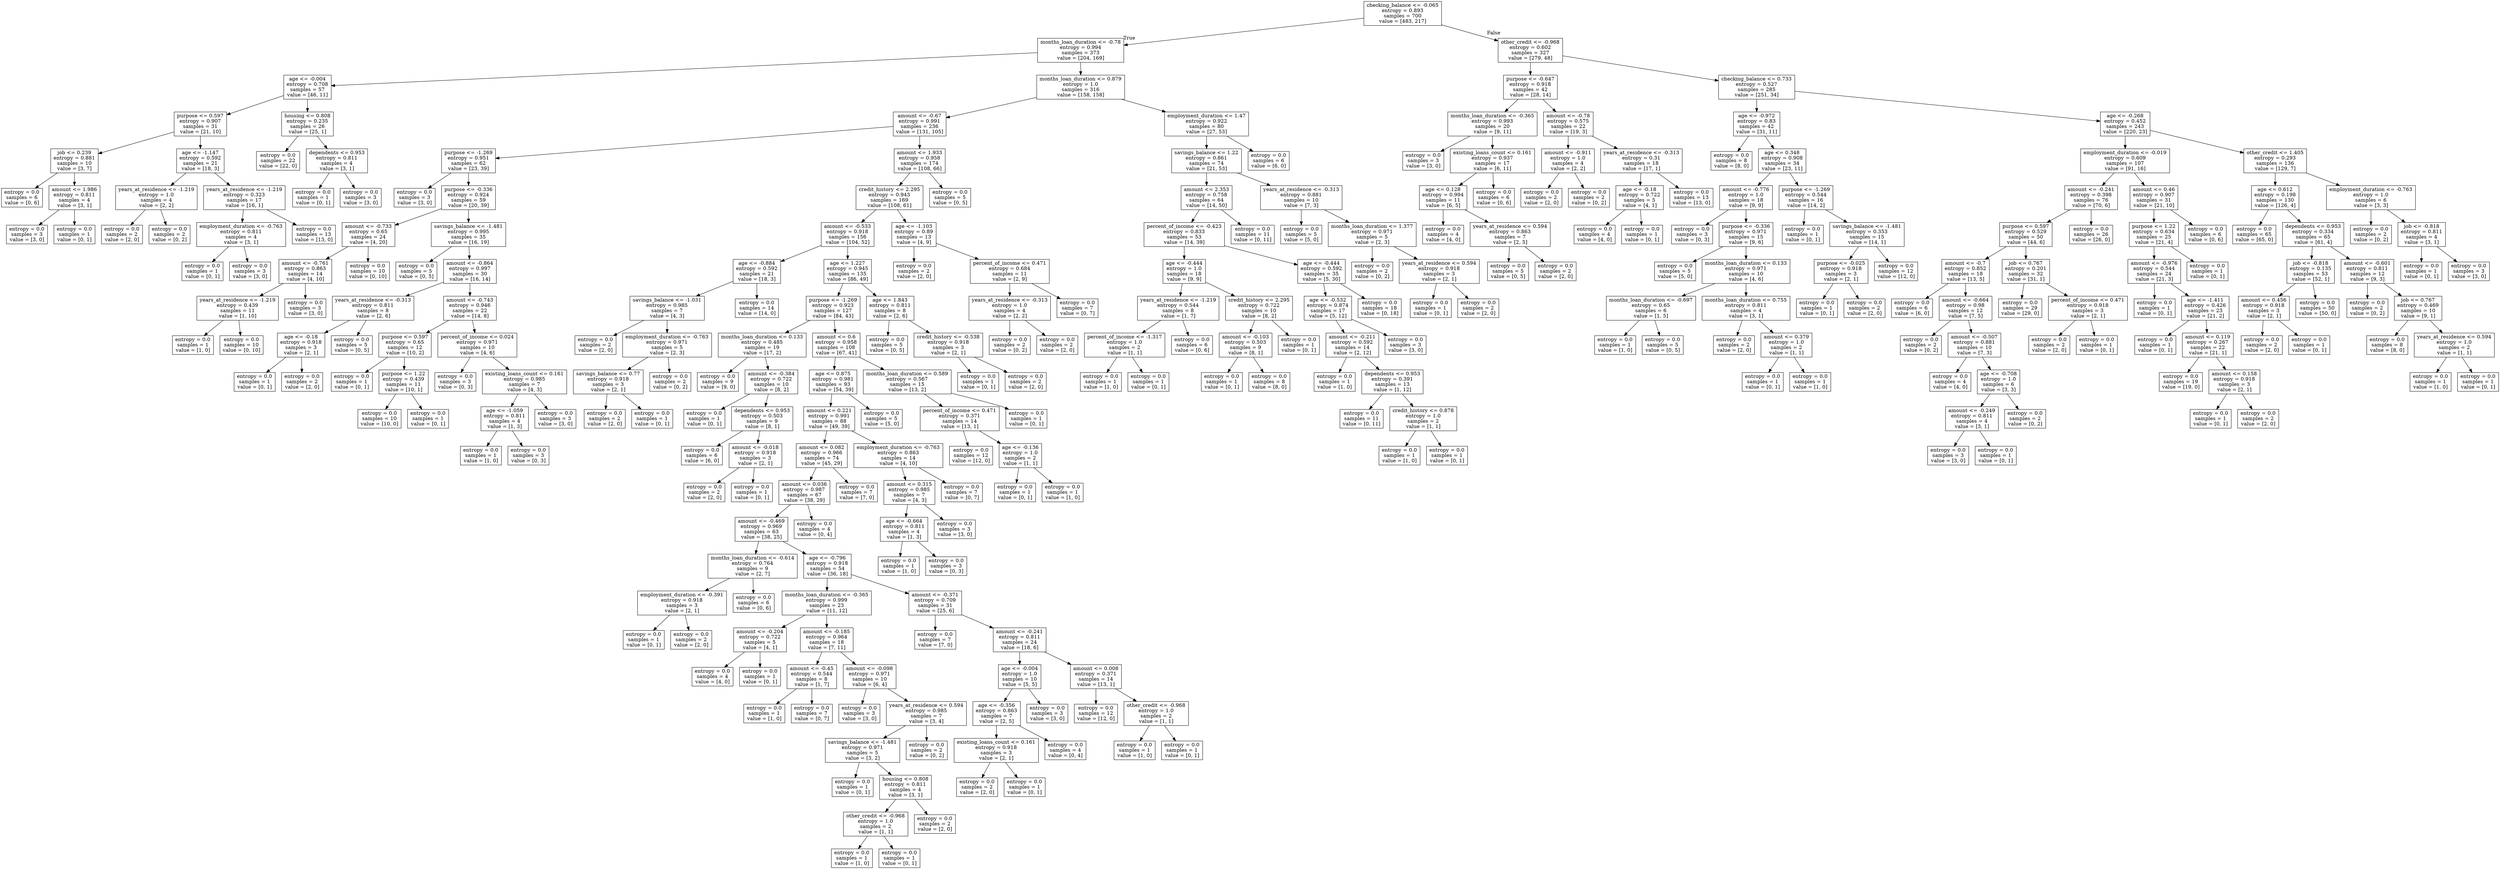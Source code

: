 digraph Tree {
node [shape=box] ;
0 [label="checking_balance <= -0.065\nentropy = 0.893\nsamples = 700\nvalue = [483, 217]"] ;
1 [label="months_loan_duration <= -0.78\nentropy = 0.994\nsamples = 373\nvalue = [204, 169]"] ;
0 -> 1 [labeldistance=2.5, labelangle=45, headlabel="True"] ;
2 [label="age <= -0.004\nentropy = 0.708\nsamples = 57\nvalue = [46, 11]"] ;
1 -> 2 ;
3 [label="purpose <= 0.597\nentropy = 0.907\nsamples = 31\nvalue = [21, 10]"] ;
2 -> 3 ;
4 [label="job <= 0.239\nentropy = 0.881\nsamples = 10\nvalue = [3, 7]"] ;
3 -> 4 ;
5 [label="entropy = 0.0\nsamples = 6\nvalue = [0, 6]"] ;
4 -> 5 ;
6 [label="amount <= 1.986\nentropy = 0.811\nsamples = 4\nvalue = [3, 1]"] ;
4 -> 6 ;
7 [label="entropy = 0.0\nsamples = 3\nvalue = [3, 0]"] ;
6 -> 7 ;
8 [label="entropy = 0.0\nsamples = 1\nvalue = [0, 1]"] ;
6 -> 8 ;
9 [label="age <= -1.147\nentropy = 0.592\nsamples = 21\nvalue = [18, 3]"] ;
3 -> 9 ;
10 [label="years_at_residence <= -1.219\nentropy = 1.0\nsamples = 4\nvalue = [2, 2]"] ;
9 -> 10 ;
11 [label="entropy = 0.0\nsamples = 2\nvalue = [2, 0]"] ;
10 -> 11 ;
12 [label="entropy = 0.0\nsamples = 2\nvalue = [0, 2]"] ;
10 -> 12 ;
13 [label="years_at_residence <= -1.219\nentropy = 0.323\nsamples = 17\nvalue = [16, 1]"] ;
9 -> 13 ;
14 [label="employment_duration <= -0.763\nentropy = 0.811\nsamples = 4\nvalue = [3, 1]"] ;
13 -> 14 ;
15 [label="entropy = 0.0\nsamples = 1\nvalue = [0, 1]"] ;
14 -> 15 ;
16 [label="entropy = 0.0\nsamples = 3\nvalue = [3, 0]"] ;
14 -> 16 ;
17 [label="entropy = 0.0\nsamples = 13\nvalue = [13, 0]"] ;
13 -> 17 ;
18 [label="housing <= 0.808\nentropy = 0.235\nsamples = 26\nvalue = [25, 1]"] ;
2 -> 18 ;
19 [label="entropy = 0.0\nsamples = 22\nvalue = [22, 0]"] ;
18 -> 19 ;
20 [label="dependents <= 0.953\nentropy = 0.811\nsamples = 4\nvalue = [3, 1]"] ;
18 -> 20 ;
21 [label="entropy = 0.0\nsamples = 1\nvalue = [0, 1]"] ;
20 -> 21 ;
22 [label="entropy = 0.0\nsamples = 3\nvalue = [3, 0]"] ;
20 -> 22 ;
23 [label="months_loan_duration <= 0.879\nentropy = 1.0\nsamples = 316\nvalue = [158, 158]"] ;
1 -> 23 ;
24 [label="amount <= -0.67\nentropy = 0.991\nsamples = 236\nvalue = [131, 105]"] ;
23 -> 24 ;
25 [label="purpose <= -1.269\nentropy = 0.951\nsamples = 62\nvalue = [23, 39]"] ;
24 -> 25 ;
26 [label="entropy = 0.0\nsamples = 3\nvalue = [3, 0]"] ;
25 -> 26 ;
27 [label="purpose <= -0.336\nentropy = 0.924\nsamples = 59\nvalue = [20, 39]"] ;
25 -> 27 ;
28 [label="amount <= -0.733\nentropy = 0.65\nsamples = 24\nvalue = [4, 20]"] ;
27 -> 28 ;
29 [label="amount <= -0.761\nentropy = 0.863\nsamples = 14\nvalue = [4, 10]"] ;
28 -> 29 ;
30 [label="years_at_residence <= -1.219\nentropy = 0.439\nsamples = 11\nvalue = [1, 10]"] ;
29 -> 30 ;
31 [label="entropy = 0.0\nsamples = 1\nvalue = [1, 0]"] ;
30 -> 31 ;
32 [label="entropy = 0.0\nsamples = 10\nvalue = [0, 10]"] ;
30 -> 32 ;
33 [label="entropy = 0.0\nsamples = 3\nvalue = [3, 0]"] ;
29 -> 33 ;
34 [label="entropy = 0.0\nsamples = 10\nvalue = [0, 10]"] ;
28 -> 34 ;
35 [label="savings_balance <= -1.481\nentropy = 0.995\nsamples = 35\nvalue = [16, 19]"] ;
27 -> 35 ;
36 [label="entropy = 0.0\nsamples = 5\nvalue = [0, 5]"] ;
35 -> 36 ;
37 [label="amount <= -0.864\nentropy = 0.997\nsamples = 30\nvalue = [16, 14]"] ;
35 -> 37 ;
38 [label="years_at_residence <= -0.313\nentropy = 0.811\nsamples = 8\nvalue = [2, 6]"] ;
37 -> 38 ;
39 [label="age <= -0.18\nentropy = 0.918\nsamples = 3\nvalue = [2, 1]"] ;
38 -> 39 ;
40 [label="entropy = 0.0\nsamples = 1\nvalue = [0, 1]"] ;
39 -> 40 ;
41 [label="entropy = 0.0\nsamples = 2\nvalue = [2, 0]"] ;
39 -> 41 ;
42 [label="entropy = 0.0\nsamples = 5\nvalue = [0, 5]"] ;
38 -> 42 ;
43 [label="amount <= -0.743\nentropy = 0.946\nsamples = 22\nvalue = [14, 8]"] ;
37 -> 43 ;
44 [label="purpose <= 0.597\nentropy = 0.65\nsamples = 12\nvalue = [10, 2]"] ;
43 -> 44 ;
45 [label="entropy = 0.0\nsamples = 1\nvalue = [0, 1]"] ;
44 -> 45 ;
46 [label="purpose <= 1.22\nentropy = 0.439\nsamples = 11\nvalue = [10, 1]"] ;
44 -> 46 ;
47 [label="entropy = 0.0\nsamples = 10\nvalue = [10, 0]"] ;
46 -> 47 ;
48 [label="entropy = 0.0\nsamples = 1\nvalue = [0, 1]"] ;
46 -> 48 ;
49 [label="percent_of_income <= 0.024\nentropy = 0.971\nsamples = 10\nvalue = [4, 6]"] ;
43 -> 49 ;
50 [label="entropy = 0.0\nsamples = 3\nvalue = [0, 3]"] ;
49 -> 50 ;
51 [label="existing_loans_count <= 0.161\nentropy = 0.985\nsamples = 7\nvalue = [4, 3]"] ;
49 -> 51 ;
52 [label="age <= -1.059\nentropy = 0.811\nsamples = 4\nvalue = [1, 3]"] ;
51 -> 52 ;
53 [label="entropy = 0.0\nsamples = 1\nvalue = [1, 0]"] ;
52 -> 53 ;
54 [label="entropy = 0.0\nsamples = 3\nvalue = [0, 3]"] ;
52 -> 54 ;
55 [label="entropy = 0.0\nsamples = 3\nvalue = [3, 0]"] ;
51 -> 55 ;
56 [label="amount <= 1.933\nentropy = 0.958\nsamples = 174\nvalue = [108, 66]"] ;
24 -> 56 ;
57 [label="credit_history <= 2.295\nentropy = 0.943\nsamples = 169\nvalue = [108, 61]"] ;
56 -> 57 ;
58 [label="amount <= -0.533\nentropy = 0.918\nsamples = 156\nvalue = [104, 52]"] ;
57 -> 58 ;
59 [label="age <= -0.884\nentropy = 0.592\nsamples = 21\nvalue = [18, 3]"] ;
58 -> 59 ;
60 [label="savings_balance <= -1.031\nentropy = 0.985\nsamples = 7\nvalue = [4, 3]"] ;
59 -> 60 ;
61 [label="entropy = 0.0\nsamples = 2\nvalue = [2, 0]"] ;
60 -> 61 ;
62 [label="employment_duration <= -0.763\nentropy = 0.971\nsamples = 5\nvalue = [2, 3]"] ;
60 -> 62 ;
63 [label="savings_balance <= 0.77\nentropy = 0.918\nsamples = 3\nvalue = [2, 1]"] ;
62 -> 63 ;
64 [label="entropy = 0.0\nsamples = 2\nvalue = [2, 0]"] ;
63 -> 64 ;
65 [label="entropy = 0.0\nsamples = 1\nvalue = [0, 1]"] ;
63 -> 65 ;
66 [label="entropy = 0.0\nsamples = 2\nvalue = [0, 2]"] ;
62 -> 66 ;
67 [label="entropy = 0.0\nsamples = 14\nvalue = [14, 0]"] ;
59 -> 67 ;
68 [label="age <= 1.227\nentropy = 0.945\nsamples = 135\nvalue = [86, 49]"] ;
58 -> 68 ;
69 [label="purpose <= -1.269\nentropy = 0.923\nsamples = 127\nvalue = [84, 43]"] ;
68 -> 69 ;
70 [label="months_loan_duration <= 0.133\nentropy = 0.485\nsamples = 19\nvalue = [17, 2]"] ;
69 -> 70 ;
71 [label="entropy = 0.0\nsamples = 9\nvalue = [9, 0]"] ;
70 -> 71 ;
72 [label="amount <= -0.384\nentropy = 0.722\nsamples = 10\nvalue = [8, 2]"] ;
70 -> 72 ;
73 [label="entropy = 0.0\nsamples = 1\nvalue = [0, 1]"] ;
72 -> 73 ;
74 [label="dependents <= 0.953\nentropy = 0.503\nsamples = 9\nvalue = [8, 1]"] ;
72 -> 74 ;
75 [label="entropy = 0.0\nsamples = 6\nvalue = [6, 0]"] ;
74 -> 75 ;
76 [label="amount <= -0.018\nentropy = 0.918\nsamples = 3\nvalue = [2, 1]"] ;
74 -> 76 ;
77 [label="entropy = 0.0\nsamples = 2\nvalue = [2, 0]"] ;
76 -> 77 ;
78 [label="entropy = 0.0\nsamples = 1\nvalue = [0, 1]"] ;
76 -> 78 ;
79 [label="amount <= 0.6\nentropy = 0.958\nsamples = 108\nvalue = [67, 41]"] ;
69 -> 79 ;
80 [label="age <= 0.875\nentropy = 0.981\nsamples = 93\nvalue = [54, 39]"] ;
79 -> 80 ;
81 [label="amount <= 0.221\nentropy = 0.991\nsamples = 88\nvalue = [49, 39]"] ;
80 -> 81 ;
82 [label="amount <= 0.082\nentropy = 0.966\nsamples = 74\nvalue = [45, 29]"] ;
81 -> 82 ;
83 [label="amount <= 0.036\nentropy = 0.987\nsamples = 67\nvalue = [38, 29]"] ;
82 -> 83 ;
84 [label="amount <= -0.469\nentropy = 0.969\nsamples = 63\nvalue = [38, 25]"] ;
83 -> 84 ;
85 [label="months_loan_duration <= -0.614\nentropy = 0.764\nsamples = 9\nvalue = [2, 7]"] ;
84 -> 85 ;
86 [label="employment_duration <= -0.391\nentropy = 0.918\nsamples = 3\nvalue = [2, 1]"] ;
85 -> 86 ;
87 [label="entropy = 0.0\nsamples = 1\nvalue = [0, 1]"] ;
86 -> 87 ;
88 [label="entropy = 0.0\nsamples = 2\nvalue = [2, 0]"] ;
86 -> 88 ;
89 [label="entropy = 0.0\nsamples = 6\nvalue = [0, 6]"] ;
85 -> 89 ;
90 [label="age <= -0.796\nentropy = 0.918\nsamples = 54\nvalue = [36, 18]"] ;
84 -> 90 ;
91 [label="months_loan_duration <= -0.365\nentropy = 0.999\nsamples = 23\nvalue = [11, 12]"] ;
90 -> 91 ;
92 [label="amount <= -0.204\nentropy = 0.722\nsamples = 5\nvalue = [4, 1]"] ;
91 -> 92 ;
93 [label="entropy = 0.0\nsamples = 4\nvalue = [4, 0]"] ;
92 -> 93 ;
94 [label="entropy = 0.0\nsamples = 1\nvalue = [0, 1]"] ;
92 -> 94 ;
95 [label="amount <= -0.185\nentropy = 0.964\nsamples = 18\nvalue = [7, 11]"] ;
91 -> 95 ;
96 [label="amount <= -0.45\nentropy = 0.544\nsamples = 8\nvalue = [1, 7]"] ;
95 -> 96 ;
97 [label="entropy = 0.0\nsamples = 1\nvalue = [1, 0]"] ;
96 -> 97 ;
98 [label="entropy = 0.0\nsamples = 7\nvalue = [0, 7]"] ;
96 -> 98 ;
99 [label="amount <= -0.098\nentropy = 0.971\nsamples = 10\nvalue = [6, 4]"] ;
95 -> 99 ;
100 [label="entropy = 0.0\nsamples = 3\nvalue = [3, 0]"] ;
99 -> 100 ;
101 [label="years_at_residence <= 0.594\nentropy = 0.985\nsamples = 7\nvalue = [3, 4]"] ;
99 -> 101 ;
102 [label="savings_balance <= -1.481\nentropy = 0.971\nsamples = 5\nvalue = [3, 2]"] ;
101 -> 102 ;
103 [label="entropy = 0.0\nsamples = 1\nvalue = [0, 1]"] ;
102 -> 103 ;
104 [label="housing <= 0.808\nentropy = 0.811\nsamples = 4\nvalue = [3, 1]"] ;
102 -> 104 ;
105 [label="other_credit <= -0.968\nentropy = 1.0\nsamples = 2\nvalue = [1, 1]"] ;
104 -> 105 ;
106 [label="entropy = 0.0\nsamples = 1\nvalue = [1, 0]"] ;
105 -> 106 ;
107 [label="entropy = 0.0\nsamples = 1\nvalue = [0, 1]"] ;
105 -> 107 ;
108 [label="entropy = 0.0\nsamples = 2\nvalue = [2, 0]"] ;
104 -> 108 ;
109 [label="entropy = 0.0\nsamples = 2\nvalue = [0, 2]"] ;
101 -> 109 ;
110 [label="amount <= -0.371\nentropy = 0.709\nsamples = 31\nvalue = [25, 6]"] ;
90 -> 110 ;
111 [label="entropy = 0.0\nsamples = 7\nvalue = [7, 0]"] ;
110 -> 111 ;
112 [label="amount <= -0.241\nentropy = 0.811\nsamples = 24\nvalue = [18, 6]"] ;
110 -> 112 ;
113 [label="age <= -0.004\nentropy = 1.0\nsamples = 10\nvalue = [5, 5]"] ;
112 -> 113 ;
114 [label="age <= -0.356\nentropy = 0.863\nsamples = 7\nvalue = [2, 5]"] ;
113 -> 114 ;
115 [label="existing_loans_count <= 0.161\nentropy = 0.918\nsamples = 3\nvalue = [2, 1]"] ;
114 -> 115 ;
116 [label="entropy = 0.0\nsamples = 2\nvalue = [2, 0]"] ;
115 -> 116 ;
117 [label="entropy = 0.0\nsamples = 1\nvalue = [0, 1]"] ;
115 -> 117 ;
118 [label="entropy = 0.0\nsamples = 4\nvalue = [0, 4]"] ;
114 -> 118 ;
119 [label="entropy = 0.0\nsamples = 3\nvalue = [3, 0]"] ;
113 -> 119 ;
120 [label="amount <= 0.008\nentropy = 0.371\nsamples = 14\nvalue = [13, 1]"] ;
112 -> 120 ;
121 [label="entropy = 0.0\nsamples = 12\nvalue = [12, 0]"] ;
120 -> 121 ;
122 [label="other_credit <= -0.968\nentropy = 1.0\nsamples = 2\nvalue = [1, 1]"] ;
120 -> 122 ;
123 [label="entropy = 0.0\nsamples = 1\nvalue = [1, 0]"] ;
122 -> 123 ;
124 [label="entropy = 0.0\nsamples = 1\nvalue = [0, 1]"] ;
122 -> 124 ;
125 [label="entropy = 0.0\nsamples = 4\nvalue = [0, 4]"] ;
83 -> 125 ;
126 [label="entropy = 0.0\nsamples = 7\nvalue = [7, 0]"] ;
82 -> 126 ;
127 [label="employment_duration <= -0.763\nentropy = 0.863\nsamples = 14\nvalue = [4, 10]"] ;
81 -> 127 ;
128 [label="amount <= 0.315\nentropy = 0.985\nsamples = 7\nvalue = [4, 3]"] ;
127 -> 128 ;
129 [label="age <= -0.664\nentropy = 0.811\nsamples = 4\nvalue = [1, 3]"] ;
128 -> 129 ;
130 [label="entropy = 0.0\nsamples = 1\nvalue = [1, 0]"] ;
129 -> 130 ;
131 [label="entropy = 0.0\nsamples = 3\nvalue = [0, 3]"] ;
129 -> 131 ;
132 [label="entropy = 0.0\nsamples = 3\nvalue = [3, 0]"] ;
128 -> 132 ;
133 [label="entropy = 0.0\nsamples = 7\nvalue = [0, 7]"] ;
127 -> 133 ;
134 [label="entropy = 0.0\nsamples = 5\nvalue = [5, 0]"] ;
80 -> 134 ;
135 [label="months_loan_duration <= 0.589\nentropy = 0.567\nsamples = 15\nvalue = [13, 2]"] ;
79 -> 135 ;
136 [label="percent_of_income <= 0.471\nentropy = 0.371\nsamples = 14\nvalue = [13, 1]"] ;
135 -> 136 ;
137 [label="entropy = 0.0\nsamples = 12\nvalue = [12, 0]"] ;
136 -> 137 ;
138 [label="age <= -0.136\nentropy = 1.0\nsamples = 2\nvalue = [1, 1]"] ;
136 -> 138 ;
139 [label="entropy = 0.0\nsamples = 1\nvalue = [0, 1]"] ;
138 -> 139 ;
140 [label="entropy = 0.0\nsamples = 1\nvalue = [1, 0]"] ;
138 -> 140 ;
141 [label="entropy = 0.0\nsamples = 1\nvalue = [0, 1]"] ;
135 -> 141 ;
142 [label="age <= 1.843\nentropy = 0.811\nsamples = 8\nvalue = [2, 6]"] ;
68 -> 142 ;
143 [label="entropy = 0.0\nsamples = 5\nvalue = [0, 5]"] ;
142 -> 143 ;
144 [label="credit_history <= -0.538\nentropy = 0.918\nsamples = 3\nvalue = [2, 1]"] ;
142 -> 144 ;
145 [label="entropy = 0.0\nsamples = 1\nvalue = [0, 1]"] ;
144 -> 145 ;
146 [label="entropy = 0.0\nsamples = 2\nvalue = [2, 0]"] ;
144 -> 146 ;
147 [label="age <= -1.103\nentropy = 0.89\nsamples = 13\nvalue = [4, 9]"] ;
57 -> 147 ;
148 [label="entropy = 0.0\nsamples = 2\nvalue = [2, 0]"] ;
147 -> 148 ;
149 [label="percent_of_income <= 0.471\nentropy = 0.684\nsamples = 11\nvalue = [2, 9]"] ;
147 -> 149 ;
150 [label="years_at_residence <= -0.313\nentropy = 1.0\nsamples = 4\nvalue = [2, 2]"] ;
149 -> 150 ;
151 [label="entropy = 0.0\nsamples = 2\nvalue = [0, 2]"] ;
150 -> 151 ;
152 [label="entropy = 0.0\nsamples = 2\nvalue = [2, 0]"] ;
150 -> 152 ;
153 [label="entropy = 0.0\nsamples = 7\nvalue = [0, 7]"] ;
149 -> 153 ;
154 [label="entropy = 0.0\nsamples = 5\nvalue = [0, 5]"] ;
56 -> 154 ;
155 [label="employment_duration <= 1.47\nentropy = 0.922\nsamples = 80\nvalue = [27, 53]"] ;
23 -> 155 ;
156 [label="savings_balance <= 1.22\nentropy = 0.861\nsamples = 74\nvalue = [21, 53]"] ;
155 -> 156 ;
157 [label="amount <= 2.353\nentropy = 0.758\nsamples = 64\nvalue = [14, 50]"] ;
156 -> 157 ;
158 [label="percent_of_income <= -0.423\nentropy = 0.833\nsamples = 53\nvalue = [14, 39]"] ;
157 -> 158 ;
159 [label="age <= -0.444\nentropy = 1.0\nsamples = 18\nvalue = [9, 9]"] ;
158 -> 159 ;
160 [label="years_at_residence <= -1.219\nentropy = 0.544\nsamples = 8\nvalue = [1, 7]"] ;
159 -> 160 ;
161 [label="percent_of_income <= -1.317\nentropy = 1.0\nsamples = 2\nvalue = [1, 1]"] ;
160 -> 161 ;
162 [label="entropy = 0.0\nsamples = 1\nvalue = [1, 0]"] ;
161 -> 162 ;
163 [label="entropy = 0.0\nsamples = 1\nvalue = [0, 1]"] ;
161 -> 163 ;
164 [label="entropy = 0.0\nsamples = 6\nvalue = [0, 6]"] ;
160 -> 164 ;
165 [label="credit_history <= 2.295\nentropy = 0.722\nsamples = 10\nvalue = [8, 2]"] ;
159 -> 165 ;
166 [label="amount <= -0.103\nentropy = 0.503\nsamples = 9\nvalue = [8, 1]"] ;
165 -> 166 ;
167 [label="entropy = 0.0\nsamples = 1\nvalue = [0, 1]"] ;
166 -> 167 ;
168 [label="entropy = 0.0\nsamples = 8\nvalue = [8, 0]"] ;
166 -> 168 ;
169 [label="entropy = 0.0\nsamples = 1\nvalue = [0, 1]"] ;
165 -> 169 ;
170 [label="age <= -0.444\nentropy = 0.592\nsamples = 35\nvalue = [5, 30]"] ;
158 -> 170 ;
171 [label="age <= -0.532\nentropy = 0.874\nsamples = 17\nvalue = [5, 12]"] ;
170 -> 171 ;
172 [label="amount <= -0.211\nentropy = 0.592\nsamples = 14\nvalue = [2, 12]"] ;
171 -> 172 ;
173 [label="entropy = 0.0\nsamples = 1\nvalue = [1, 0]"] ;
172 -> 173 ;
174 [label="dependents <= 0.953\nentropy = 0.391\nsamples = 13\nvalue = [1, 12]"] ;
172 -> 174 ;
175 [label="entropy = 0.0\nsamples = 11\nvalue = [0, 11]"] ;
174 -> 175 ;
176 [label="credit_history <= 0.878\nentropy = 1.0\nsamples = 2\nvalue = [1, 1]"] ;
174 -> 176 ;
177 [label="entropy = 0.0\nsamples = 1\nvalue = [1, 0]"] ;
176 -> 177 ;
178 [label="entropy = 0.0\nsamples = 1\nvalue = [0, 1]"] ;
176 -> 178 ;
179 [label="entropy = 0.0\nsamples = 3\nvalue = [3, 0]"] ;
171 -> 179 ;
180 [label="entropy = 0.0\nsamples = 18\nvalue = [0, 18]"] ;
170 -> 180 ;
181 [label="entropy = 0.0\nsamples = 11\nvalue = [0, 11]"] ;
157 -> 181 ;
182 [label="years_at_residence <= -0.313\nentropy = 0.881\nsamples = 10\nvalue = [7, 3]"] ;
156 -> 182 ;
183 [label="entropy = 0.0\nsamples = 5\nvalue = [5, 0]"] ;
182 -> 183 ;
184 [label="months_loan_duration <= 1.377\nentropy = 0.971\nsamples = 5\nvalue = [2, 3]"] ;
182 -> 184 ;
185 [label="entropy = 0.0\nsamples = 2\nvalue = [0, 2]"] ;
184 -> 185 ;
186 [label="years_at_residence <= 0.594\nentropy = 0.918\nsamples = 3\nvalue = [2, 1]"] ;
184 -> 186 ;
187 [label="entropy = 0.0\nsamples = 1\nvalue = [0, 1]"] ;
186 -> 187 ;
188 [label="entropy = 0.0\nsamples = 2\nvalue = [2, 0]"] ;
186 -> 188 ;
189 [label="entropy = 0.0\nsamples = 6\nvalue = [6, 0]"] ;
155 -> 189 ;
190 [label="other_credit <= -0.968\nentropy = 0.602\nsamples = 327\nvalue = [279, 48]"] ;
0 -> 190 [labeldistance=2.5, labelangle=-45, headlabel="False"] ;
191 [label="purpose <= -0.647\nentropy = 0.918\nsamples = 42\nvalue = [28, 14]"] ;
190 -> 191 ;
192 [label="months_loan_duration <= -0.365\nentropy = 0.993\nsamples = 20\nvalue = [9, 11]"] ;
191 -> 192 ;
193 [label="entropy = 0.0\nsamples = 3\nvalue = [3, 0]"] ;
192 -> 193 ;
194 [label="existing_loans_count <= 0.161\nentropy = 0.937\nsamples = 17\nvalue = [6, 11]"] ;
192 -> 194 ;
195 [label="age <= 0.128\nentropy = 0.994\nsamples = 11\nvalue = [6, 5]"] ;
194 -> 195 ;
196 [label="entropy = 0.0\nsamples = 4\nvalue = [4, 0]"] ;
195 -> 196 ;
197 [label="years_at_residence <= 0.594\nentropy = 0.863\nsamples = 7\nvalue = [2, 5]"] ;
195 -> 197 ;
198 [label="entropy = 0.0\nsamples = 5\nvalue = [0, 5]"] ;
197 -> 198 ;
199 [label="entropy = 0.0\nsamples = 2\nvalue = [2, 0]"] ;
197 -> 199 ;
200 [label="entropy = 0.0\nsamples = 6\nvalue = [0, 6]"] ;
194 -> 200 ;
201 [label="amount <= -0.78\nentropy = 0.575\nsamples = 22\nvalue = [19, 3]"] ;
191 -> 201 ;
202 [label="amount <= -0.911\nentropy = 1.0\nsamples = 4\nvalue = [2, 2]"] ;
201 -> 202 ;
203 [label="entropy = 0.0\nsamples = 2\nvalue = [2, 0]"] ;
202 -> 203 ;
204 [label="entropy = 0.0\nsamples = 2\nvalue = [0, 2]"] ;
202 -> 204 ;
205 [label="years_at_residence <= -0.313\nentropy = 0.31\nsamples = 18\nvalue = [17, 1]"] ;
201 -> 205 ;
206 [label="age <= -0.18\nentropy = 0.722\nsamples = 5\nvalue = [4, 1]"] ;
205 -> 206 ;
207 [label="entropy = 0.0\nsamples = 4\nvalue = [4, 0]"] ;
206 -> 207 ;
208 [label="entropy = 0.0\nsamples = 1\nvalue = [0, 1]"] ;
206 -> 208 ;
209 [label="entropy = 0.0\nsamples = 13\nvalue = [13, 0]"] ;
205 -> 209 ;
210 [label="checking_balance <= 0.733\nentropy = 0.527\nsamples = 285\nvalue = [251, 34]"] ;
190 -> 210 ;
211 [label="age <= -0.972\nentropy = 0.83\nsamples = 42\nvalue = [31, 11]"] ;
210 -> 211 ;
212 [label="entropy = 0.0\nsamples = 8\nvalue = [8, 0]"] ;
211 -> 212 ;
213 [label="age <= 0.348\nentropy = 0.908\nsamples = 34\nvalue = [23, 11]"] ;
211 -> 213 ;
214 [label="amount <= -0.776\nentropy = 1.0\nsamples = 18\nvalue = [9, 9]"] ;
213 -> 214 ;
215 [label="entropy = 0.0\nsamples = 3\nvalue = [0, 3]"] ;
214 -> 215 ;
216 [label="purpose <= -0.336\nentropy = 0.971\nsamples = 15\nvalue = [9, 6]"] ;
214 -> 216 ;
217 [label="entropy = 0.0\nsamples = 5\nvalue = [5, 0]"] ;
216 -> 217 ;
218 [label="months_loan_duration <= 0.133\nentropy = 0.971\nsamples = 10\nvalue = [4, 6]"] ;
216 -> 218 ;
219 [label="months_loan_duration <= -0.697\nentropy = 0.65\nsamples = 6\nvalue = [1, 5]"] ;
218 -> 219 ;
220 [label="entropy = 0.0\nsamples = 1\nvalue = [1, 0]"] ;
219 -> 220 ;
221 [label="entropy = 0.0\nsamples = 5\nvalue = [0, 5]"] ;
219 -> 221 ;
222 [label="months_loan_duration <= 0.755\nentropy = 0.811\nsamples = 4\nvalue = [3, 1]"] ;
218 -> 222 ;
223 [label="entropy = 0.0\nsamples = 2\nvalue = [2, 0]"] ;
222 -> 223 ;
224 [label="amount <= 0.379\nentropy = 1.0\nsamples = 2\nvalue = [1, 1]"] ;
222 -> 224 ;
225 [label="entropy = 0.0\nsamples = 1\nvalue = [0, 1]"] ;
224 -> 225 ;
226 [label="entropy = 0.0\nsamples = 1\nvalue = [1, 0]"] ;
224 -> 226 ;
227 [label="purpose <= -1.269\nentropy = 0.544\nsamples = 16\nvalue = [14, 2]"] ;
213 -> 227 ;
228 [label="entropy = 0.0\nsamples = 1\nvalue = [0, 1]"] ;
227 -> 228 ;
229 [label="savings_balance <= -1.481\nentropy = 0.353\nsamples = 15\nvalue = [14, 1]"] ;
227 -> 229 ;
230 [label="purpose <= -0.025\nentropy = 0.918\nsamples = 3\nvalue = [2, 1]"] ;
229 -> 230 ;
231 [label="entropy = 0.0\nsamples = 1\nvalue = [0, 1]"] ;
230 -> 231 ;
232 [label="entropy = 0.0\nsamples = 2\nvalue = [2, 0]"] ;
230 -> 232 ;
233 [label="entropy = 0.0\nsamples = 12\nvalue = [12, 0]"] ;
229 -> 233 ;
234 [label="age <= -0.268\nentropy = 0.452\nsamples = 243\nvalue = [220, 23]"] ;
210 -> 234 ;
235 [label="employment_duration <= -0.019\nentropy = 0.609\nsamples = 107\nvalue = [91, 16]"] ;
234 -> 235 ;
236 [label="amount <= -0.241\nentropy = 0.398\nsamples = 76\nvalue = [70, 6]"] ;
235 -> 236 ;
237 [label="purpose <= 0.597\nentropy = 0.529\nsamples = 50\nvalue = [44, 6]"] ;
236 -> 237 ;
238 [label="amount <= -0.7\nentropy = 0.852\nsamples = 18\nvalue = [13, 5]"] ;
237 -> 238 ;
239 [label="entropy = 0.0\nsamples = 6\nvalue = [6, 0]"] ;
238 -> 239 ;
240 [label="amount <= -0.664\nentropy = 0.98\nsamples = 12\nvalue = [7, 5]"] ;
238 -> 240 ;
241 [label="entropy = 0.0\nsamples = 2\nvalue = [0, 2]"] ;
240 -> 241 ;
242 [label="amount <= -0.507\nentropy = 0.881\nsamples = 10\nvalue = [7, 3]"] ;
240 -> 242 ;
243 [label="entropy = 0.0\nsamples = 4\nvalue = [4, 0]"] ;
242 -> 243 ;
244 [label="age <= -0.708\nentropy = 1.0\nsamples = 6\nvalue = [3, 3]"] ;
242 -> 244 ;
245 [label="amount <= -0.249\nentropy = 0.811\nsamples = 4\nvalue = [3, 1]"] ;
244 -> 245 ;
246 [label="entropy = 0.0\nsamples = 3\nvalue = [3, 0]"] ;
245 -> 246 ;
247 [label="entropy = 0.0\nsamples = 1\nvalue = [0, 1]"] ;
245 -> 247 ;
248 [label="entropy = 0.0\nsamples = 2\nvalue = [0, 2]"] ;
244 -> 248 ;
249 [label="job <= 0.767\nentropy = 0.201\nsamples = 32\nvalue = [31, 1]"] ;
237 -> 249 ;
250 [label="entropy = 0.0\nsamples = 29\nvalue = [29, 0]"] ;
249 -> 250 ;
251 [label="percent_of_income <= 0.471\nentropy = 0.918\nsamples = 3\nvalue = [2, 1]"] ;
249 -> 251 ;
252 [label="entropy = 0.0\nsamples = 2\nvalue = [2, 0]"] ;
251 -> 252 ;
253 [label="entropy = 0.0\nsamples = 1\nvalue = [0, 1]"] ;
251 -> 253 ;
254 [label="entropy = 0.0\nsamples = 26\nvalue = [26, 0]"] ;
236 -> 254 ;
255 [label="amount <= 0.46\nentropy = 0.907\nsamples = 31\nvalue = [21, 10]"] ;
235 -> 255 ;
256 [label="purpose <= 1.22\nentropy = 0.634\nsamples = 25\nvalue = [21, 4]"] ;
255 -> 256 ;
257 [label="amount <= -0.976\nentropy = 0.544\nsamples = 24\nvalue = [21, 3]"] ;
256 -> 257 ;
258 [label="entropy = 0.0\nsamples = 1\nvalue = [0, 1]"] ;
257 -> 258 ;
259 [label="age <= -1.411\nentropy = 0.426\nsamples = 23\nvalue = [21, 2]"] ;
257 -> 259 ;
260 [label="entropy = 0.0\nsamples = 1\nvalue = [0, 1]"] ;
259 -> 260 ;
261 [label="amount <= 0.119\nentropy = 0.267\nsamples = 22\nvalue = [21, 1]"] ;
259 -> 261 ;
262 [label="entropy = 0.0\nsamples = 19\nvalue = [19, 0]"] ;
261 -> 262 ;
263 [label="amount <= 0.158\nentropy = 0.918\nsamples = 3\nvalue = [2, 1]"] ;
261 -> 263 ;
264 [label="entropy = 0.0\nsamples = 1\nvalue = [0, 1]"] ;
263 -> 264 ;
265 [label="entropy = 0.0\nsamples = 2\nvalue = [2, 0]"] ;
263 -> 265 ;
266 [label="entropy = 0.0\nsamples = 1\nvalue = [0, 1]"] ;
256 -> 266 ;
267 [label="entropy = 0.0\nsamples = 6\nvalue = [0, 6]"] ;
255 -> 267 ;
268 [label="other_credit <= 1.405\nentropy = 0.293\nsamples = 136\nvalue = [129, 7]"] ;
234 -> 268 ;
269 [label="age <= 0.612\nentropy = 0.198\nsamples = 130\nvalue = [126, 4]"] ;
268 -> 269 ;
270 [label="entropy = 0.0\nsamples = 65\nvalue = [65, 0]"] ;
269 -> 270 ;
271 [label="dependents <= 0.953\nentropy = 0.334\nsamples = 65\nvalue = [61, 4]"] ;
269 -> 271 ;
272 [label="job <= -0.818\nentropy = 0.135\nsamples = 53\nvalue = [52, 1]"] ;
271 -> 272 ;
273 [label="amount <= 0.456\nentropy = 0.918\nsamples = 3\nvalue = [2, 1]"] ;
272 -> 273 ;
274 [label="entropy = 0.0\nsamples = 2\nvalue = [2, 0]"] ;
273 -> 274 ;
275 [label="entropy = 0.0\nsamples = 1\nvalue = [0, 1]"] ;
273 -> 275 ;
276 [label="entropy = 0.0\nsamples = 50\nvalue = [50, 0]"] ;
272 -> 276 ;
277 [label="amount <= -0.601\nentropy = 0.811\nsamples = 12\nvalue = [9, 3]"] ;
271 -> 277 ;
278 [label="entropy = 0.0\nsamples = 2\nvalue = [0, 2]"] ;
277 -> 278 ;
279 [label="job <= 0.767\nentropy = 0.469\nsamples = 10\nvalue = [9, 1]"] ;
277 -> 279 ;
280 [label="entropy = 0.0\nsamples = 8\nvalue = [8, 0]"] ;
279 -> 280 ;
281 [label="years_at_residence <= 0.594\nentropy = 1.0\nsamples = 2\nvalue = [1, 1]"] ;
279 -> 281 ;
282 [label="entropy = 0.0\nsamples = 1\nvalue = [1, 0]"] ;
281 -> 282 ;
283 [label="entropy = 0.0\nsamples = 1\nvalue = [0, 1]"] ;
281 -> 283 ;
284 [label="employment_duration <= -0.763\nentropy = 1.0\nsamples = 6\nvalue = [3, 3]"] ;
268 -> 284 ;
285 [label="entropy = 0.0\nsamples = 2\nvalue = [0, 2]"] ;
284 -> 285 ;
286 [label="job <= -0.818\nentropy = 0.811\nsamples = 4\nvalue = [3, 1]"] ;
284 -> 286 ;
287 [label="entropy = 0.0\nsamples = 1\nvalue = [0, 1]"] ;
286 -> 287 ;
288 [label="entropy = 0.0\nsamples = 3\nvalue = [3, 0]"] ;
286 -> 288 ;
}